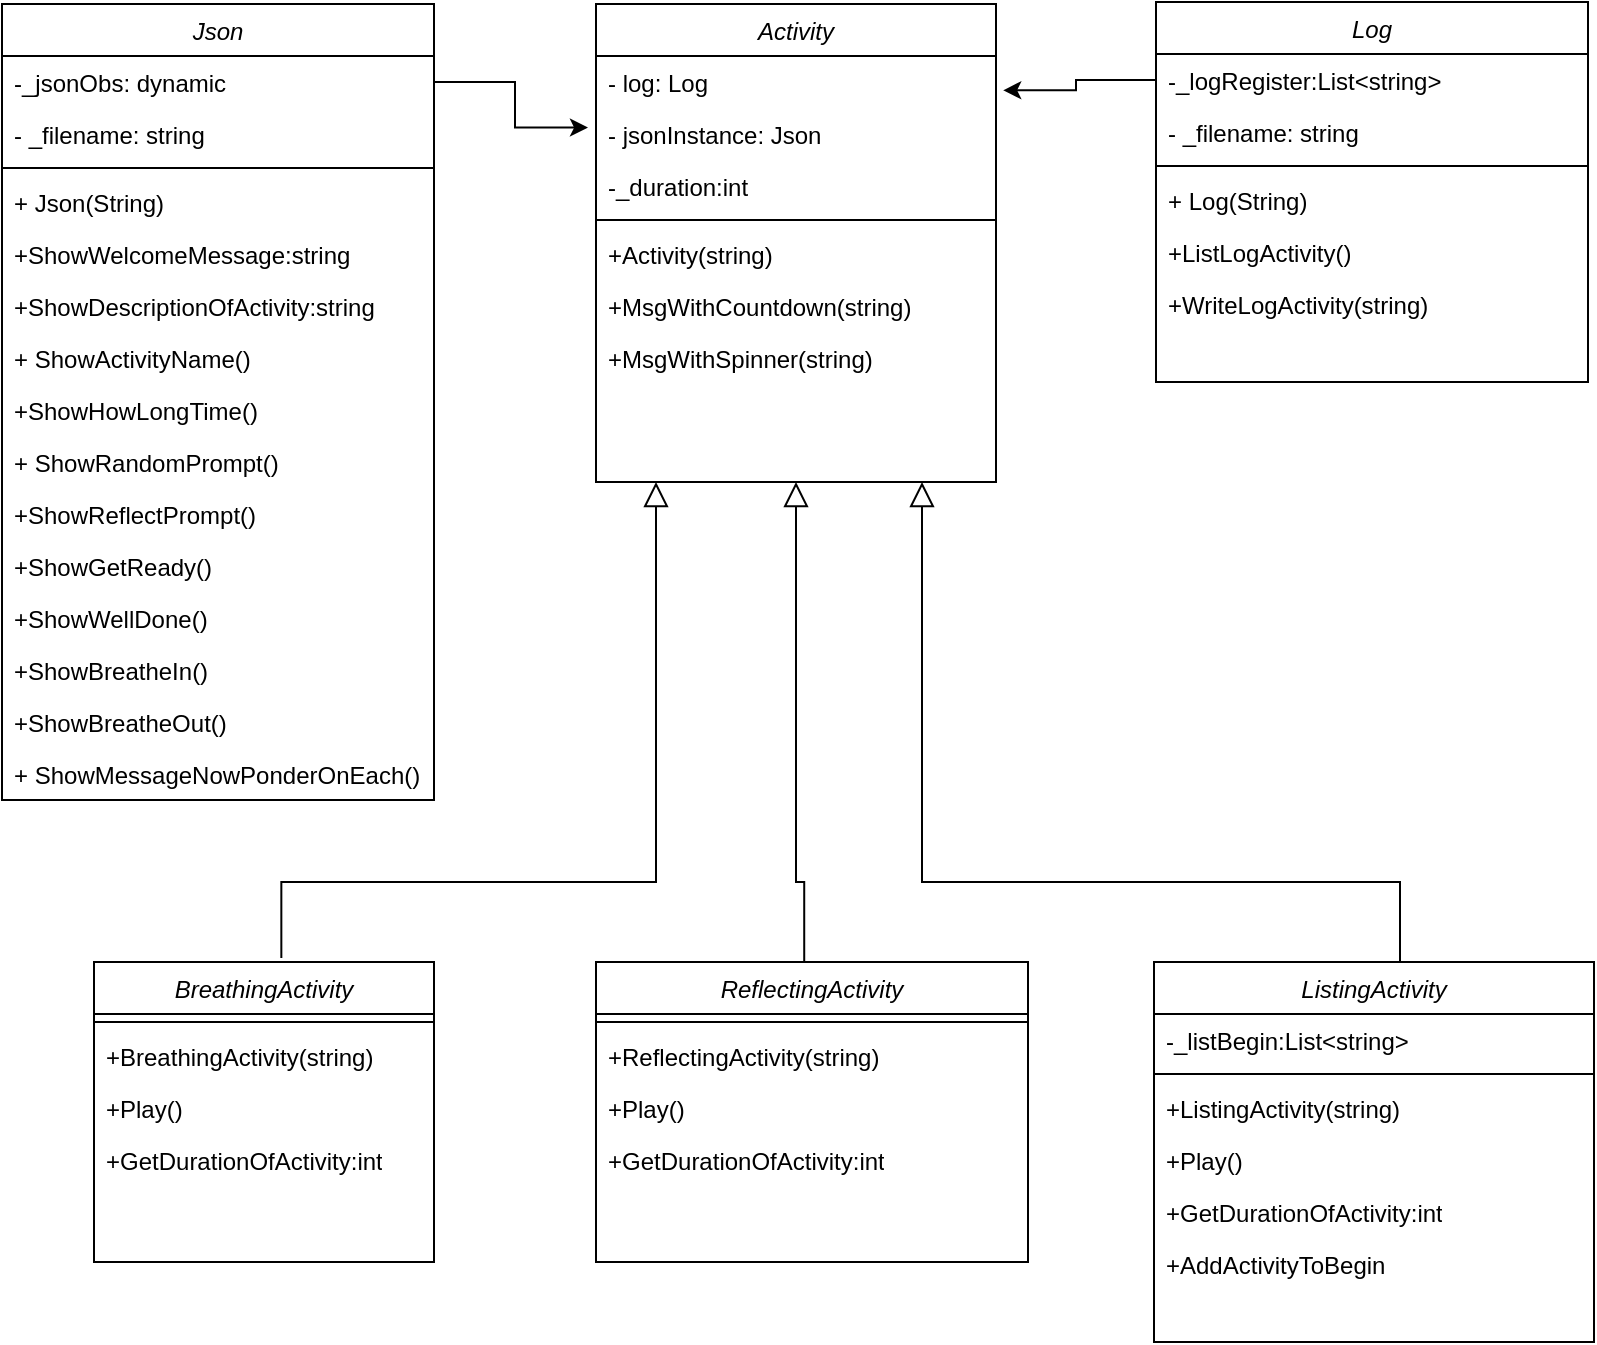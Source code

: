 <mxfile version="21.2.8" type="device">
  <diagram id="C5RBs43oDa-KdzZeNtuy" name="Page-1">
    <mxGraphModel dx="954" dy="1745" grid="1" gridSize="10" guides="1" tooltips="1" connect="1" arrows="1" fold="1" page="1" pageScale="1" pageWidth="827" pageHeight="1169" math="0" shadow="0">
      <root>
        <mxCell id="WIyWlLk6GJQsqaUBKTNV-0" />
        <mxCell id="WIyWlLk6GJQsqaUBKTNV-1" parent="WIyWlLk6GJQsqaUBKTNV-0" />
        <mxCell id="zkfFHV4jXpPFQw0GAbJ--12" value="" style="endArrow=block;endSize=10;endFill=0;shadow=0;strokeWidth=1;rounded=0;edgeStyle=elbowEdgeStyle;elbow=vertical;exitX=0.551;exitY=-0.013;exitDx=0;exitDy=0;exitPerimeter=0;" parent="WIyWlLk6GJQsqaUBKTNV-1" source="_tPJH7SI1fk_9mHUel-i-0" edge="1">
          <mxGeometry width="160" relative="1" as="geometry">
            <mxPoint x="233" y="-475" as="sourcePoint" />
            <mxPoint x="343" y="-878" as="targetPoint" />
            <Array as="points">
              <mxPoint x="303" y="-678" />
              <mxPoint x="223" y="-518" />
              <mxPoint x="223" y="-568" />
              <mxPoint x="393" y="-208" />
            </Array>
          </mxGeometry>
        </mxCell>
        <mxCell id="_tPJH7SI1fk_9mHUel-i-0" value="BreathingActivity" style="swimlane;fontStyle=2;align=center;verticalAlign=top;childLayout=stackLayout;horizontal=1;startSize=26;horizontalStack=0;resizeParent=1;resizeLast=0;collapsible=1;marginBottom=0;rounded=0;shadow=0;strokeWidth=1;" parent="WIyWlLk6GJQsqaUBKTNV-1" vertex="1">
          <mxGeometry x="62" y="-638" width="170" height="150" as="geometry">
            <mxRectangle x="230" y="140" width="160" height="26" as="alternateBounds" />
          </mxGeometry>
        </mxCell>
        <mxCell id="_tPJH7SI1fk_9mHUel-i-4" value="" style="line;html=1;strokeWidth=1;align=left;verticalAlign=middle;spacingTop=-1;spacingLeft=3;spacingRight=3;rotatable=0;labelPosition=right;points=[];portConstraint=eastwest;" parent="_tPJH7SI1fk_9mHUel-i-0" vertex="1">
          <mxGeometry y="26" width="170" height="8" as="geometry" />
        </mxCell>
        <mxCell id="_tPJH7SI1fk_9mHUel-i-5" value="+BreathingActivity(string)&#xa;" style="text;align=left;verticalAlign=top;spacingLeft=4;spacingRight=4;overflow=hidden;rotatable=0;points=[[0,0.5],[1,0.5]];portConstraint=eastwest;" parent="_tPJH7SI1fk_9mHUel-i-0" vertex="1">
          <mxGeometry y="34" width="170" height="26" as="geometry" />
        </mxCell>
        <mxCell id="Wd1PDwwmOkA1uhmA6Fho-2" value="+Play()" style="text;align=left;verticalAlign=top;spacingLeft=4;spacingRight=4;overflow=hidden;rotatable=0;points=[[0,0.5],[1,0.5]];portConstraint=eastwest;" parent="_tPJH7SI1fk_9mHUel-i-0" vertex="1">
          <mxGeometry y="60" width="170" height="26" as="geometry" />
        </mxCell>
        <mxCell id="_tPJH7SI1fk_9mHUel-i-38" value="+GetDurationOfActivity:int" style="text;strokeColor=none;fillColor=none;align=left;verticalAlign=top;spacingLeft=4;spacingRight=4;overflow=hidden;rotatable=0;points=[[0,0.5],[1,0.5]];portConstraint=eastwest;whiteSpace=wrap;html=1;" parent="_tPJH7SI1fk_9mHUel-i-0" vertex="1">
          <mxGeometry y="86" width="170" height="26" as="geometry" />
        </mxCell>
        <mxCell id="_tPJH7SI1fk_9mHUel-i-9" value="ReflectingActivity" style="swimlane;fontStyle=2;align=center;verticalAlign=top;childLayout=stackLayout;horizontal=1;startSize=26;horizontalStack=0;resizeParent=1;resizeLast=0;collapsible=1;marginBottom=0;rounded=0;shadow=0;strokeWidth=1;" parent="WIyWlLk6GJQsqaUBKTNV-1" vertex="1">
          <mxGeometry x="313" y="-638" width="216" height="150" as="geometry">
            <mxRectangle x="230" y="140" width="160" height="26" as="alternateBounds" />
          </mxGeometry>
        </mxCell>
        <mxCell id="_tPJH7SI1fk_9mHUel-i-16" value="" style="line;html=1;strokeWidth=1;align=left;verticalAlign=middle;spacingTop=-1;spacingLeft=3;spacingRight=3;rotatable=0;labelPosition=right;points=[];portConstraint=eastwest;" parent="_tPJH7SI1fk_9mHUel-i-9" vertex="1">
          <mxGeometry y="26" width="216" height="8" as="geometry" />
        </mxCell>
        <mxCell id="_tPJH7SI1fk_9mHUel-i-17" value="+ReflectingActivity(string)" style="text;align=left;verticalAlign=top;spacingLeft=4;spacingRight=4;overflow=hidden;rotatable=0;points=[[0,0.5],[1,0.5]];portConstraint=eastwest;" parent="_tPJH7SI1fk_9mHUel-i-9" vertex="1">
          <mxGeometry y="34" width="216" height="26" as="geometry" />
        </mxCell>
        <mxCell id="Wd1PDwwmOkA1uhmA6Fho-3" value="+Play()" style="text;align=left;verticalAlign=top;spacingLeft=4;spacingRight=4;overflow=hidden;rotatable=0;points=[[0,0.5],[1,0.5]];portConstraint=eastwest;" parent="_tPJH7SI1fk_9mHUel-i-9" vertex="1">
          <mxGeometry y="60" width="216" height="26" as="geometry" />
        </mxCell>
        <mxCell id="cQ2ZvZi5DIRMCt5IGE17-1" value="+GetDurationOfActivity:int" style="text;strokeColor=none;fillColor=none;align=left;verticalAlign=top;spacingLeft=4;spacingRight=4;overflow=hidden;rotatable=0;points=[[0,0.5],[1,0.5]];portConstraint=eastwest;whiteSpace=wrap;html=1;" parent="_tPJH7SI1fk_9mHUel-i-9" vertex="1">
          <mxGeometry y="86" width="216" height="26" as="geometry" />
        </mxCell>
        <mxCell id="_tPJH7SI1fk_9mHUel-i-18" value="ListingActivity" style="swimlane;fontStyle=2;align=center;verticalAlign=top;childLayout=stackLayout;horizontal=1;startSize=26;horizontalStack=0;resizeParent=1;resizeLast=0;collapsible=1;marginBottom=0;rounded=0;shadow=0;strokeWidth=1;" parent="WIyWlLk6GJQsqaUBKTNV-1" vertex="1">
          <mxGeometry x="592" y="-638" width="220" height="190" as="geometry">
            <mxRectangle x="230" y="140" width="160" height="26" as="alternateBounds" />
          </mxGeometry>
        </mxCell>
        <mxCell id="cQ2ZvZi5DIRMCt5IGE17-3" value="-_listBegin:List&lt;string&gt;" style="text;align=left;verticalAlign=top;spacingLeft=4;spacingRight=4;overflow=hidden;rotatable=0;points=[[0,0.5],[1,0.5]];portConstraint=eastwest;rounded=0;shadow=0;html=0;" parent="_tPJH7SI1fk_9mHUel-i-18" vertex="1">
          <mxGeometry y="26" width="220" height="26" as="geometry" />
        </mxCell>
        <mxCell id="_tPJH7SI1fk_9mHUel-i-25" value="" style="line;html=1;strokeWidth=1;align=left;verticalAlign=middle;spacingTop=-1;spacingLeft=3;spacingRight=3;rotatable=0;labelPosition=right;points=[];portConstraint=eastwest;" parent="_tPJH7SI1fk_9mHUel-i-18" vertex="1">
          <mxGeometry y="52" width="220" height="8" as="geometry" />
        </mxCell>
        <mxCell id="_tPJH7SI1fk_9mHUel-i-50" value="+ListingActivity(string)" style="text;align=left;verticalAlign=top;spacingLeft=4;spacingRight=4;overflow=hidden;rotatable=0;points=[[0,0.5],[1,0.5]];portConstraint=eastwest;" parent="_tPJH7SI1fk_9mHUel-i-18" vertex="1">
          <mxGeometry y="60" width="220" height="26" as="geometry" />
        </mxCell>
        <mxCell id="Wd1PDwwmOkA1uhmA6Fho-4" value="+Play()" style="text;align=left;verticalAlign=top;spacingLeft=4;spacingRight=4;overflow=hidden;rotatable=0;points=[[0,0.5],[1,0.5]];portConstraint=eastwest;" parent="_tPJH7SI1fk_9mHUel-i-18" vertex="1">
          <mxGeometry y="86" width="220" height="26" as="geometry" />
        </mxCell>
        <mxCell id="cQ2ZvZi5DIRMCt5IGE17-2" value="+GetDurationOfActivity:int" style="text;strokeColor=none;fillColor=none;align=left;verticalAlign=top;spacingLeft=4;spacingRight=4;overflow=hidden;rotatable=0;points=[[0,0.5],[1,0.5]];portConstraint=eastwest;whiteSpace=wrap;html=1;" parent="_tPJH7SI1fk_9mHUel-i-18" vertex="1">
          <mxGeometry y="112" width="220" height="26" as="geometry" />
        </mxCell>
        <mxCell id="cQ2ZvZi5DIRMCt5IGE17-4" value="+AddActivityToBegin" style="text;strokeColor=none;fillColor=none;align=left;verticalAlign=top;spacingLeft=4;spacingRight=4;overflow=hidden;rotatable=0;points=[[0,0.5],[1,0.5]];portConstraint=eastwest;whiteSpace=wrap;html=1;" parent="_tPJH7SI1fk_9mHUel-i-18" vertex="1">
          <mxGeometry y="138" width="220" height="26" as="geometry" />
        </mxCell>
        <mxCell id="_tPJH7SI1fk_9mHUel-i-27" value="Activity" style="swimlane;fontStyle=2;align=center;verticalAlign=top;childLayout=stackLayout;horizontal=1;startSize=26;horizontalStack=0;resizeParent=1;resizeLast=0;collapsible=1;marginBottom=0;rounded=0;shadow=0;strokeWidth=1;" parent="WIyWlLk6GJQsqaUBKTNV-1" vertex="1">
          <mxGeometry x="313" y="-1117" width="200" height="239" as="geometry">
            <mxRectangle x="230" y="140" width="160" height="26" as="alternateBounds" />
          </mxGeometry>
        </mxCell>
        <mxCell id="1Ds4_WGxwyZme2POG66m-10" value="- log: Log" style="text;strokeColor=none;fillColor=none;align=left;verticalAlign=top;spacingLeft=4;spacingRight=4;overflow=hidden;rotatable=0;points=[[0,0.5],[1,0.5]];portConstraint=eastwest;whiteSpace=wrap;html=1;" parent="_tPJH7SI1fk_9mHUel-i-27" vertex="1">
          <mxGeometry y="26" width="200" height="26" as="geometry" />
        </mxCell>
        <mxCell id="fX3oJBGHzrrMA2X5aqsZ-19" value="- jsonInstance: Json" style="text;strokeColor=none;fillColor=none;align=left;verticalAlign=top;spacingLeft=4;spacingRight=4;overflow=hidden;rotatable=0;points=[[0,0.5],[1,0.5]];portConstraint=eastwest;whiteSpace=wrap;html=1;" parent="_tPJH7SI1fk_9mHUel-i-27" vertex="1">
          <mxGeometry y="52" width="200" height="26" as="geometry" />
        </mxCell>
        <mxCell id="_tPJH7SI1fk_9mHUel-i-3" value="-_duration:int" style="text;align=left;verticalAlign=top;spacingLeft=4;spacingRight=4;overflow=hidden;rotatable=0;points=[[0,0.5],[1,0.5]];portConstraint=eastwest;rounded=0;shadow=0;html=0;" parent="_tPJH7SI1fk_9mHUel-i-27" vertex="1">
          <mxGeometry y="78" width="200" height="26" as="geometry" />
        </mxCell>
        <mxCell id="_tPJH7SI1fk_9mHUel-i-34" value="" style="line;html=1;strokeWidth=1;align=left;verticalAlign=middle;spacingTop=-1;spacingLeft=3;spacingRight=3;rotatable=0;labelPosition=right;points=[];portConstraint=eastwest;" parent="_tPJH7SI1fk_9mHUel-i-27" vertex="1">
          <mxGeometry y="104" width="200" height="8" as="geometry" />
        </mxCell>
        <mxCell id="_tPJH7SI1fk_9mHUel-i-35" value="+Activity(string)" style="text;align=left;verticalAlign=top;spacingLeft=4;spacingRight=4;overflow=hidden;rotatable=0;points=[[0,0.5],[1,0.5]];portConstraint=eastwest;" parent="_tPJH7SI1fk_9mHUel-i-27" vertex="1">
          <mxGeometry y="112" width="200" height="26" as="geometry" />
        </mxCell>
        <mxCell id="_tPJH7SI1fk_9mHUel-i-40" value="+MsgWithCountdown(string)" style="text;strokeColor=none;fillColor=none;align=left;verticalAlign=top;spacingLeft=4;spacingRight=4;overflow=hidden;rotatable=0;points=[[0,0.5],[1,0.5]];portConstraint=eastwest;whiteSpace=wrap;html=1;" parent="_tPJH7SI1fk_9mHUel-i-27" vertex="1">
          <mxGeometry y="138" width="200" height="26" as="geometry" />
        </mxCell>
        <mxCell id="_tPJH7SI1fk_9mHUel-i-41" value="+MsgWithSpinner(string)" style="text;strokeColor=none;fillColor=none;align=left;verticalAlign=top;spacingLeft=4;spacingRight=4;overflow=hidden;rotatable=0;points=[[0,0.5],[1,0.5]];portConstraint=eastwest;whiteSpace=wrap;html=1;" parent="_tPJH7SI1fk_9mHUel-i-27" vertex="1">
          <mxGeometry y="164" width="200" height="26" as="geometry" />
        </mxCell>
        <mxCell id="_tPJH7SI1fk_9mHUel-i-46" value="" style="endArrow=block;endSize=10;endFill=0;shadow=0;strokeWidth=1;rounded=0;edgeStyle=elbowEdgeStyle;elbow=vertical;entryX=0.5;entryY=1;entryDx=0;entryDy=0;exitX=0.482;exitY=-0.003;exitDx=0;exitDy=0;exitPerimeter=0;" parent="WIyWlLk6GJQsqaUBKTNV-1" source="_tPJH7SI1fk_9mHUel-i-9" target="_tPJH7SI1fk_9mHUel-i-27" edge="1">
          <mxGeometry width="160" relative="1" as="geometry">
            <mxPoint x="362" y="-468" as="sourcePoint" />
            <mxPoint x="343" y="-738" as="targetPoint" />
            <Array as="points">
              <mxPoint x="403" y="-678" />
              <mxPoint x="343" y="-488" />
              <mxPoint x="353" y="-504" />
              <mxPoint x="305" y="-554" />
              <mxPoint x="295" y="-554" />
              <mxPoint x="255" y="-554" />
              <mxPoint x="425" y="-194" />
            </Array>
          </mxGeometry>
        </mxCell>
        <mxCell id="_tPJH7SI1fk_9mHUel-i-47" value="" style="endArrow=block;endSize=10;endFill=0;shadow=0;strokeWidth=1;rounded=0;edgeStyle=elbowEdgeStyle;elbow=vertical;exitX=0.5;exitY=0;exitDx=0;exitDy=0;" parent="WIyWlLk6GJQsqaUBKTNV-1" edge="1">
          <mxGeometry width="160" relative="1" as="geometry">
            <mxPoint x="715" y="-638" as="sourcePoint" />
            <mxPoint x="476" y="-878" as="targetPoint" />
            <Array as="points">
              <mxPoint x="566" y="-678" />
              <mxPoint x="596" y="-508" />
              <mxPoint x="576" y="-658" />
              <mxPoint x="536" y="-678" />
              <mxPoint x="318" y="-544" />
              <mxPoint x="278" y="-544" />
              <mxPoint x="448" y="-184" />
            </Array>
          </mxGeometry>
        </mxCell>
        <mxCell id="1Ds4_WGxwyZme2POG66m-0" value="Log" style="swimlane;fontStyle=2;align=center;verticalAlign=top;childLayout=stackLayout;horizontal=1;startSize=26;horizontalStack=0;resizeParent=1;resizeLast=0;collapsible=1;marginBottom=0;rounded=0;shadow=0;strokeWidth=1;" parent="WIyWlLk6GJQsqaUBKTNV-1" vertex="1">
          <mxGeometry x="593" y="-1118" width="216" height="190" as="geometry">
            <mxRectangle x="230" y="140" width="160" height="26" as="alternateBounds" />
          </mxGeometry>
        </mxCell>
        <mxCell id="1Ds4_WGxwyZme2POG66m-1" value="-_logRegister:List&lt;string&gt;" style="text;align=left;verticalAlign=top;spacingLeft=4;spacingRight=4;overflow=hidden;rotatable=0;points=[[0,0.5],[1,0.5]];portConstraint=eastwest;rounded=0;shadow=0;html=0;" parent="1Ds4_WGxwyZme2POG66m-0" vertex="1">
          <mxGeometry y="26" width="216" height="26" as="geometry" />
        </mxCell>
        <mxCell id="1Ds4_WGxwyZme2POG66m-13" value="- _filename: string" style="text;strokeColor=none;fillColor=none;align=left;verticalAlign=top;spacingLeft=4;spacingRight=4;overflow=hidden;rotatable=0;points=[[0,0.5],[1,0.5]];portConstraint=eastwest;whiteSpace=wrap;html=1;" parent="1Ds4_WGxwyZme2POG66m-0" vertex="1">
          <mxGeometry y="52" width="216" height="26" as="geometry" />
        </mxCell>
        <mxCell id="1Ds4_WGxwyZme2POG66m-2" value="" style="line;html=1;strokeWidth=1;align=left;verticalAlign=middle;spacingTop=-1;spacingLeft=3;spacingRight=3;rotatable=0;labelPosition=right;points=[];portConstraint=eastwest;" parent="1Ds4_WGxwyZme2POG66m-0" vertex="1">
          <mxGeometry y="78" width="216" height="8" as="geometry" />
        </mxCell>
        <mxCell id="1Ds4_WGxwyZme2POG66m-4" value="+&amp;nbsp;Log(String)&amp;nbsp;" style="text;strokeColor=none;fillColor=none;align=left;verticalAlign=top;spacingLeft=4;spacingRight=4;overflow=hidden;rotatable=0;points=[[0,0.5],[1,0.5]];portConstraint=eastwest;whiteSpace=wrap;html=1;" parent="1Ds4_WGxwyZme2POG66m-0" vertex="1">
          <mxGeometry y="86" width="216" height="26" as="geometry" />
        </mxCell>
        <mxCell id="1Ds4_WGxwyZme2POG66m-9" value="+ListLogActivity()" style="text;strokeColor=none;fillColor=none;align=left;verticalAlign=top;spacingLeft=4;spacingRight=4;overflow=hidden;rotatable=0;points=[[0,0.5],[1,0.5]];portConstraint=eastwest;whiteSpace=wrap;html=1;" parent="1Ds4_WGxwyZme2POG66m-0" vertex="1">
          <mxGeometry y="112" width="216" height="26" as="geometry" />
        </mxCell>
        <mxCell id="1Ds4_WGxwyZme2POG66m-8" value="+WriteLogActivity(string)" style="text;strokeColor=none;fillColor=none;align=left;verticalAlign=top;spacingLeft=4;spacingRight=4;overflow=hidden;rotatable=0;points=[[0,0.5],[1,0.5]];portConstraint=eastwest;whiteSpace=wrap;html=1;" parent="1Ds4_WGxwyZme2POG66m-0" vertex="1">
          <mxGeometry y="138" width="216" height="26" as="geometry" />
        </mxCell>
        <mxCell id="1Ds4_WGxwyZme2POG66m-11" style="edgeStyle=orthogonalEdgeStyle;rounded=0;orthogonalLoop=1;jettySize=auto;html=1;entryX=1.018;entryY=0.659;entryDx=0;entryDy=0;entryPerimeter=0;" parent="WIyWlLk6GJQsqaUBKTNV-1" source="1Ds4_WGxwyZme2POG66m-1" target="1Ds4_WGxwyZme2POG66m-10" edge="1">
          <mxGeometry relative="1" as="geometry" />
        </mxCell>
        <mxCell id="fX3oJBGHzrrMA2X5aqsZ-0" value="Json" style="swimlane;fontStyle=2;align=center;verticalAlign=top;childLayout=stackLayout;horizontal=1;startSize=26;horizontalStack=0;resizeParent=1;resizeLast=0;collapsible=1;marginBottom=0;rounded=0;shadow=0;strokeWidth=1;" parent="WIyWlLk6GJQsqaUBKTNV-1" vertex="1">
          <mxGeometry x="16" y="-1117" width="216" height="398" as="geometry">
            <mxRectangle x="230" y="140" width="160" height="26" as="alternateBounds" />
          </mxGeometry>
        </mxCell>
        <mxCell id="fX3oJBGHzrrMA2X5aqsZ-1" value="-_jsonObs: dynamic" style="text;align=left;verticalAlign=top;spacingLeft=4;spacingRight=4;overflow=hidden;rotatable=0;points=[[0,0.5],[1,0.5]];portConstraint=eastwest;rounded=0;shadow=0;html=0;" parent="fX3oJBGHzrrMA2X5aqsZ-0" vertex="1">
          <mxGeometry y="26" width="216" height="26" as="geometry" />
        </mxCell>
        <mxCell id="fX3oJBGHzrrMA2X5aqsZ-2" value="- _filename: string" style="text;strokeColor=none;fillColor=none;align=left;verticalAlign=top;spacingLeft=4;spacingRight=4;overflow=hidden;rotatable=0;points=[[0,0.5],[1,0.5]];portConstraint=eastwest;whiteSpace=wrap;html=1;" parent="fX3oJBGHzrrMA2X5aqsZ-0" vertex="1">
          <mxGeometry y="52" width="216" height="26" as="geometry" />
        </mxCell>
        <mxCell id="fX3oJBGHzrrMA2X5aqsZ-3" value="" style="line;html=1;strokeWidth=1;align=left;verticalAlign=middle;spacingTop=-1;spacingLeft=3;spacingRight=3;rotatable=0;labelPosition=right;points=[];portConstraint=eastwest;" parent="fX3oJBGHzrrMA2X5aqsZ-0" vertex="1">
          <mxGeometry y="78" width="216" height="8" as="geometry" />
        </mxCell>
        <mxCell id="fX3oJBGHzrrMA2X5aqsZ-4" value="+&amp;nbsp;Json(String)&amp;nbsp;" style="text;strokeColor=none;fillColor=none;align=left;verticalAlign=top;spacingLeft=4;spacingRight=4;overflow=hidden;rotatable=0;points=[[0,0.5],[1,0.5]];portConstraint=eastwest;whiteSpace=wrap;html=1;" parent="fX3oJBGHzrrMA2X5aqsZ-0" vertex="1">
          <mxGeometry y="86" width="216" height="26" as="geometry" />
        </mxCell>
        <mxCell id="fX3oJBGHzrrMA2X5aqsZ-15" value="+ShowWelcomeMessage:string" style="text;strokeColor=none;fillColor=none;align=left;verticalAlign=top;spacingLeft=4;spacingRight=4;overflow=hidden;rotatable=0;points=[[0,0.5],[1,0.5]];portConstraint=eastwest;whiteSpace=wrap;html=1;" parent="fX3oJBGHzrrMA2X5aqsZ-0" vertex="1">
          <mxGeometry y="112" width="216" height="26" as="geometry" />
        </mxCell>
        <mxCell id="fX3oJBGHzrrMA2X5aqsZ-16" value="+ShowDescriptionOfActivity:string" style="text;strokeColor=none;fillColor=none;align=left;verticalAlign=top;spacingLeft=4;spacingRight=4;overflow=hidden;rotatable=0;points=[[0,0.5],[1,0.5]];portConstraint=eastwest;whiteSpace=wrap;html=1;" parent="fX3oJBGHzrrMA2X5aqsZ-0" vertex="1">
          <mxGeometry y="138" width="216" height="26" as="geometry" />
        </mxCell>
        <mxCell id="wN39vM0EZb7mR_qiG4lL-0" value="+&amp;nbsp;ShowActivityName()" style="text;strokeColor=none;fillColor=none;align=left;verticalAlign=top;spacingLeft=4;spacingRight=4;overflow=hidden;rotatable=0;points=[[0,0.5],[1,0.5]];portConstraint=eastwest;whiteSpace=wrap;html=1;" vertex="1" parent="fX3oJBGHzrrMA2X5aqsZ-0">
          <mxGeometry y="164" width="216" height="26" as="geometry" />
        </mxCell>
        <mxCell id="fX3oJBGHzrrMA2X5aqsZ-33" value="+ShowHowLongTime()" style="text;strokeColor=none;fillColor=none;align=left;verticalAlign=top;spacingLeft=4;spacingRight=4;overflow=hidden;rotatable=0;points=[[0,0.5],[1,0.5]];portConstraint=eastwest;whiteSpace=wrap;html=1;" parent="fX3oJBGHzrrMA2X5aqsZ-0" vertex="1">
          <mxGeometry y="190" width="216" height="26" as="geometry" />
        </mxCell>
        <mxCell id="fX3oJBGHzrrMA2X5aqsZ-29" value="+ ShowRandomPrompt()&amp;nbsp;" style="text;strokeColor=none;fillColor=none;align=left;verticalAlign=top;spacingLeft=4;spacingRight=4;overflow=hidden;rotatable=0;points=[[0,0.5],[1,0.5]];portConstraint=eastwest;whiteSpace=wrap;html=1;" parent="fX3oJBGHzrrMA2X5aqsZ-0" vertex="1">
          <mxGeometry y="216" width="216" height="26" as="geometry" />
        </mxCell>
        <mxCell id="fX3oJBGHzrrMA2X5aqsZ-32" value="+ShowReflectPrompt()" style="text;strokeColor=none;fillColor=none;align=left;verticalAlign=top;spacingLeft=4;spacingRight=4;overflow=hidden;rotatable=0;points=[[0,0.5],[1,0.5]];portConstraint=eastwest;whiteSpace=wrap;html=1;" parent="fX3oJBGHzrrMA2X5aqsZ-0" vertex="1">
          <mxGeometry y="242" width="216" height="26" as="geometry" />
        </mxCell>
        <mxCell id="fX3oJBGHzrrMA2X5aqsZ-34" value="+ShowGetReady()" style="text;strokeColor=none;fillColor=none;align=left;verticalAlign=top;spacingLeft=4;spacingRight=4;overflow=hidden;rotatable=0;points=[[0,0.5],[1,0.5]];portConstraint=eastwest;whiteSpace=wrap;html=1;" parent="fX3oJBGHzrrMA2X5aqsZ-0" vertex="1">
          <mxGeometry y="268" width="216" height="26" as="geometry" />
        </mxCell>
        <mxCell id="fX3oJBGHzrrMA2X5aqsZ-35" value="+ShowWellDone()" style="text;strokeColor=none;fillColor=none;align=left;verticalAlign=top;spacingLeft=4;spacingRight=4;overflow=hidden;rotatable=0;points=[[0,0.5],[1,0.5]];portConstraint=eastwest;whiteSpace=wrap;html=1;" parent="fX3oJBGHzrrMA2X5aqsZ-0" vertex="1">
          <mxGeometry y="294" width="216" height="26" as="geometry" />
        </mxCell>
        <mxCell id="Wd1PDwwmOkA1uhmA6Fho-0" value="+ShowBreatheIn()" style="text;strokeColor=none;fillColor=none;align=left;verticalAlign=top;spacingLeft=4;spacingRight=4;overflow=hidden;rotatable=0;points=[[0,0.5],[1,0.5]];portConstraint=eastwest;whiteSpace=wrap;html=1;" parent="fX3oJBGHzrrMA2X5aqsZ-0" vertex="1">
          <mxGeometry y="320" width="216" height="26" as="geometry" />
        </mxCell>
        <mxCell id="Wd1PDwwmOkA1uhmA6Fho-1" value="+ShowBreatheOut()" style="text;strokeColor=none;fillColor=none;align=left;verticalAlign=top;spacingLeft=4;spacingRight=4;overflow=hidden;rotatable=0;points=[[0,0.5],[1,0.5]];portConstraint=eastwest;whiteSpace=wrap;html=1;" parent="fX3oJBGHzrrMA2X5aqsZ-0" vertex="1">
          <mxGeometry y="346" width="216" height="26" as="geometry" />
        </mxCell>
        <mxCell id="Wd1PDwwmOkA1uhmA6Fho-5" value="+&amp;nbsp;ShowMessageNowPonderOnEach()" style="text;strokeColor=none;fillColor=none;align=left;verticalAlign=top;spacingLeft=4;spacingRight=4;overflow=hidden;rotatable=0;points=[[0,0.5],[1,0.5]];portConstraint=eastwest;whiteSpace=wrap;html=1;" parent="fX3oJBGHzrrMA2X5aqsZ-0" vertex="1">
          <mxGeometry y="372" width="216" height="26" as="geometry" />
        </mxCell>
        <mxCell id="fX3oJBGHzrrMA2X5aqsZ-22" style="edgeStyle=orthogonalEdgeStyle;rounded=0;orthogonalLoop=1;jettySize=auto;html=1;entryX=-0.02;entryY=0.377;entryDx=0;entryDy=0;entryPerimeter=0;" parent="WIyWlLk6GJQsqaUBKTNV-1" source="fX3oJBGHzrrMA2X5aqsZ-1" target="fX3oJBGHzrrMA2X5aqsZ-19" edge="1">
          <mxGeometry relative="1" as="geometry" />
        </mxCell>
      </root>
    </mxGraphModel>
  </diagram>
</mxfile>

